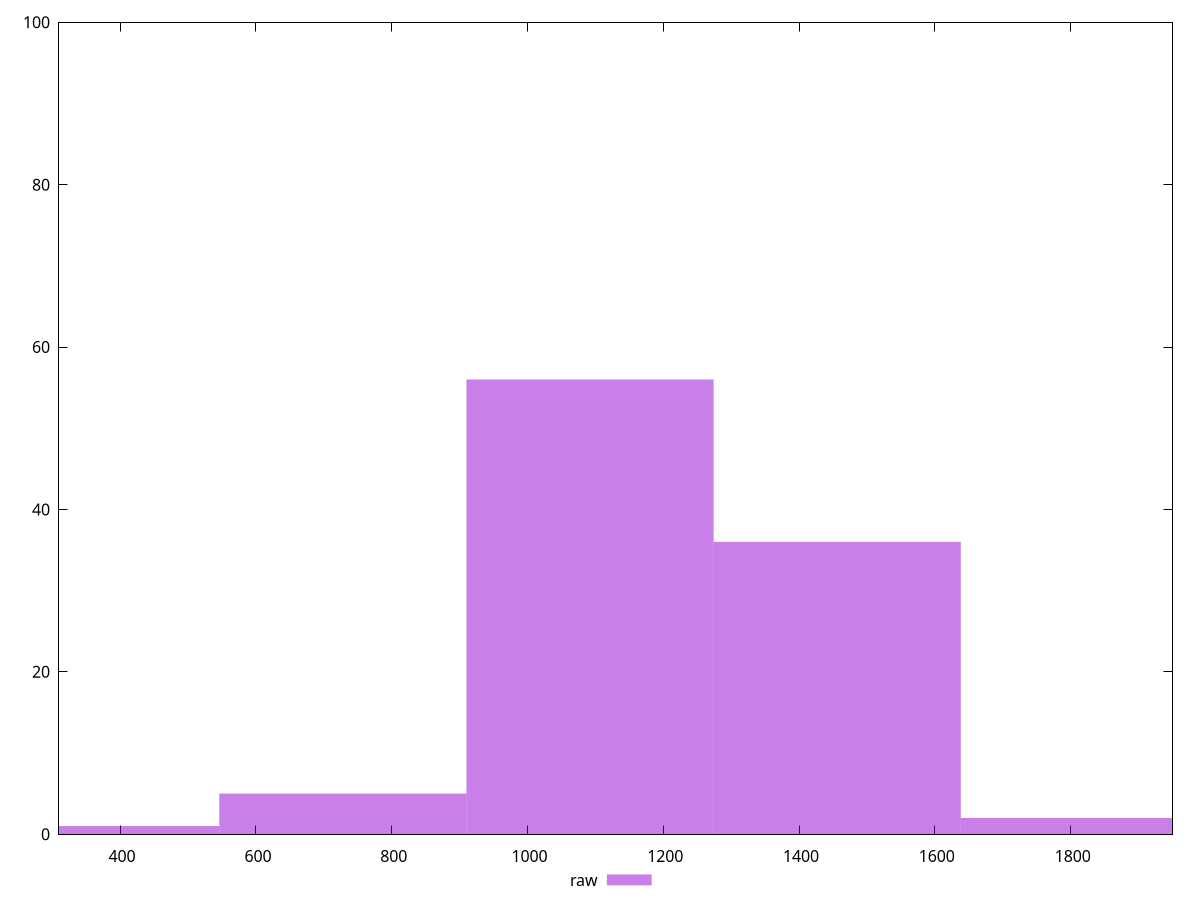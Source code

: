reset

$raw <<EOF
1092.126456333478 56
1820.2107605557967 2
1456.1686084446374 36
364.04215211115934 1
728.0843042223187 5
EOF

set key outside below
set boxwidth 364.04215211115934
set xrange [310:1950]
set yrange [0:100]
set trange [0:100]
set style fill transparent solid 0.5 noborder
set terminal svg size 640, 490 enhanced background rgb 'white'
set output "reprap/uses-webp-images/samples/pages+cached+noexternal+nomedia+nocss/raw/histogram.svg"

plot $raw title "raw" with boxes

reset
